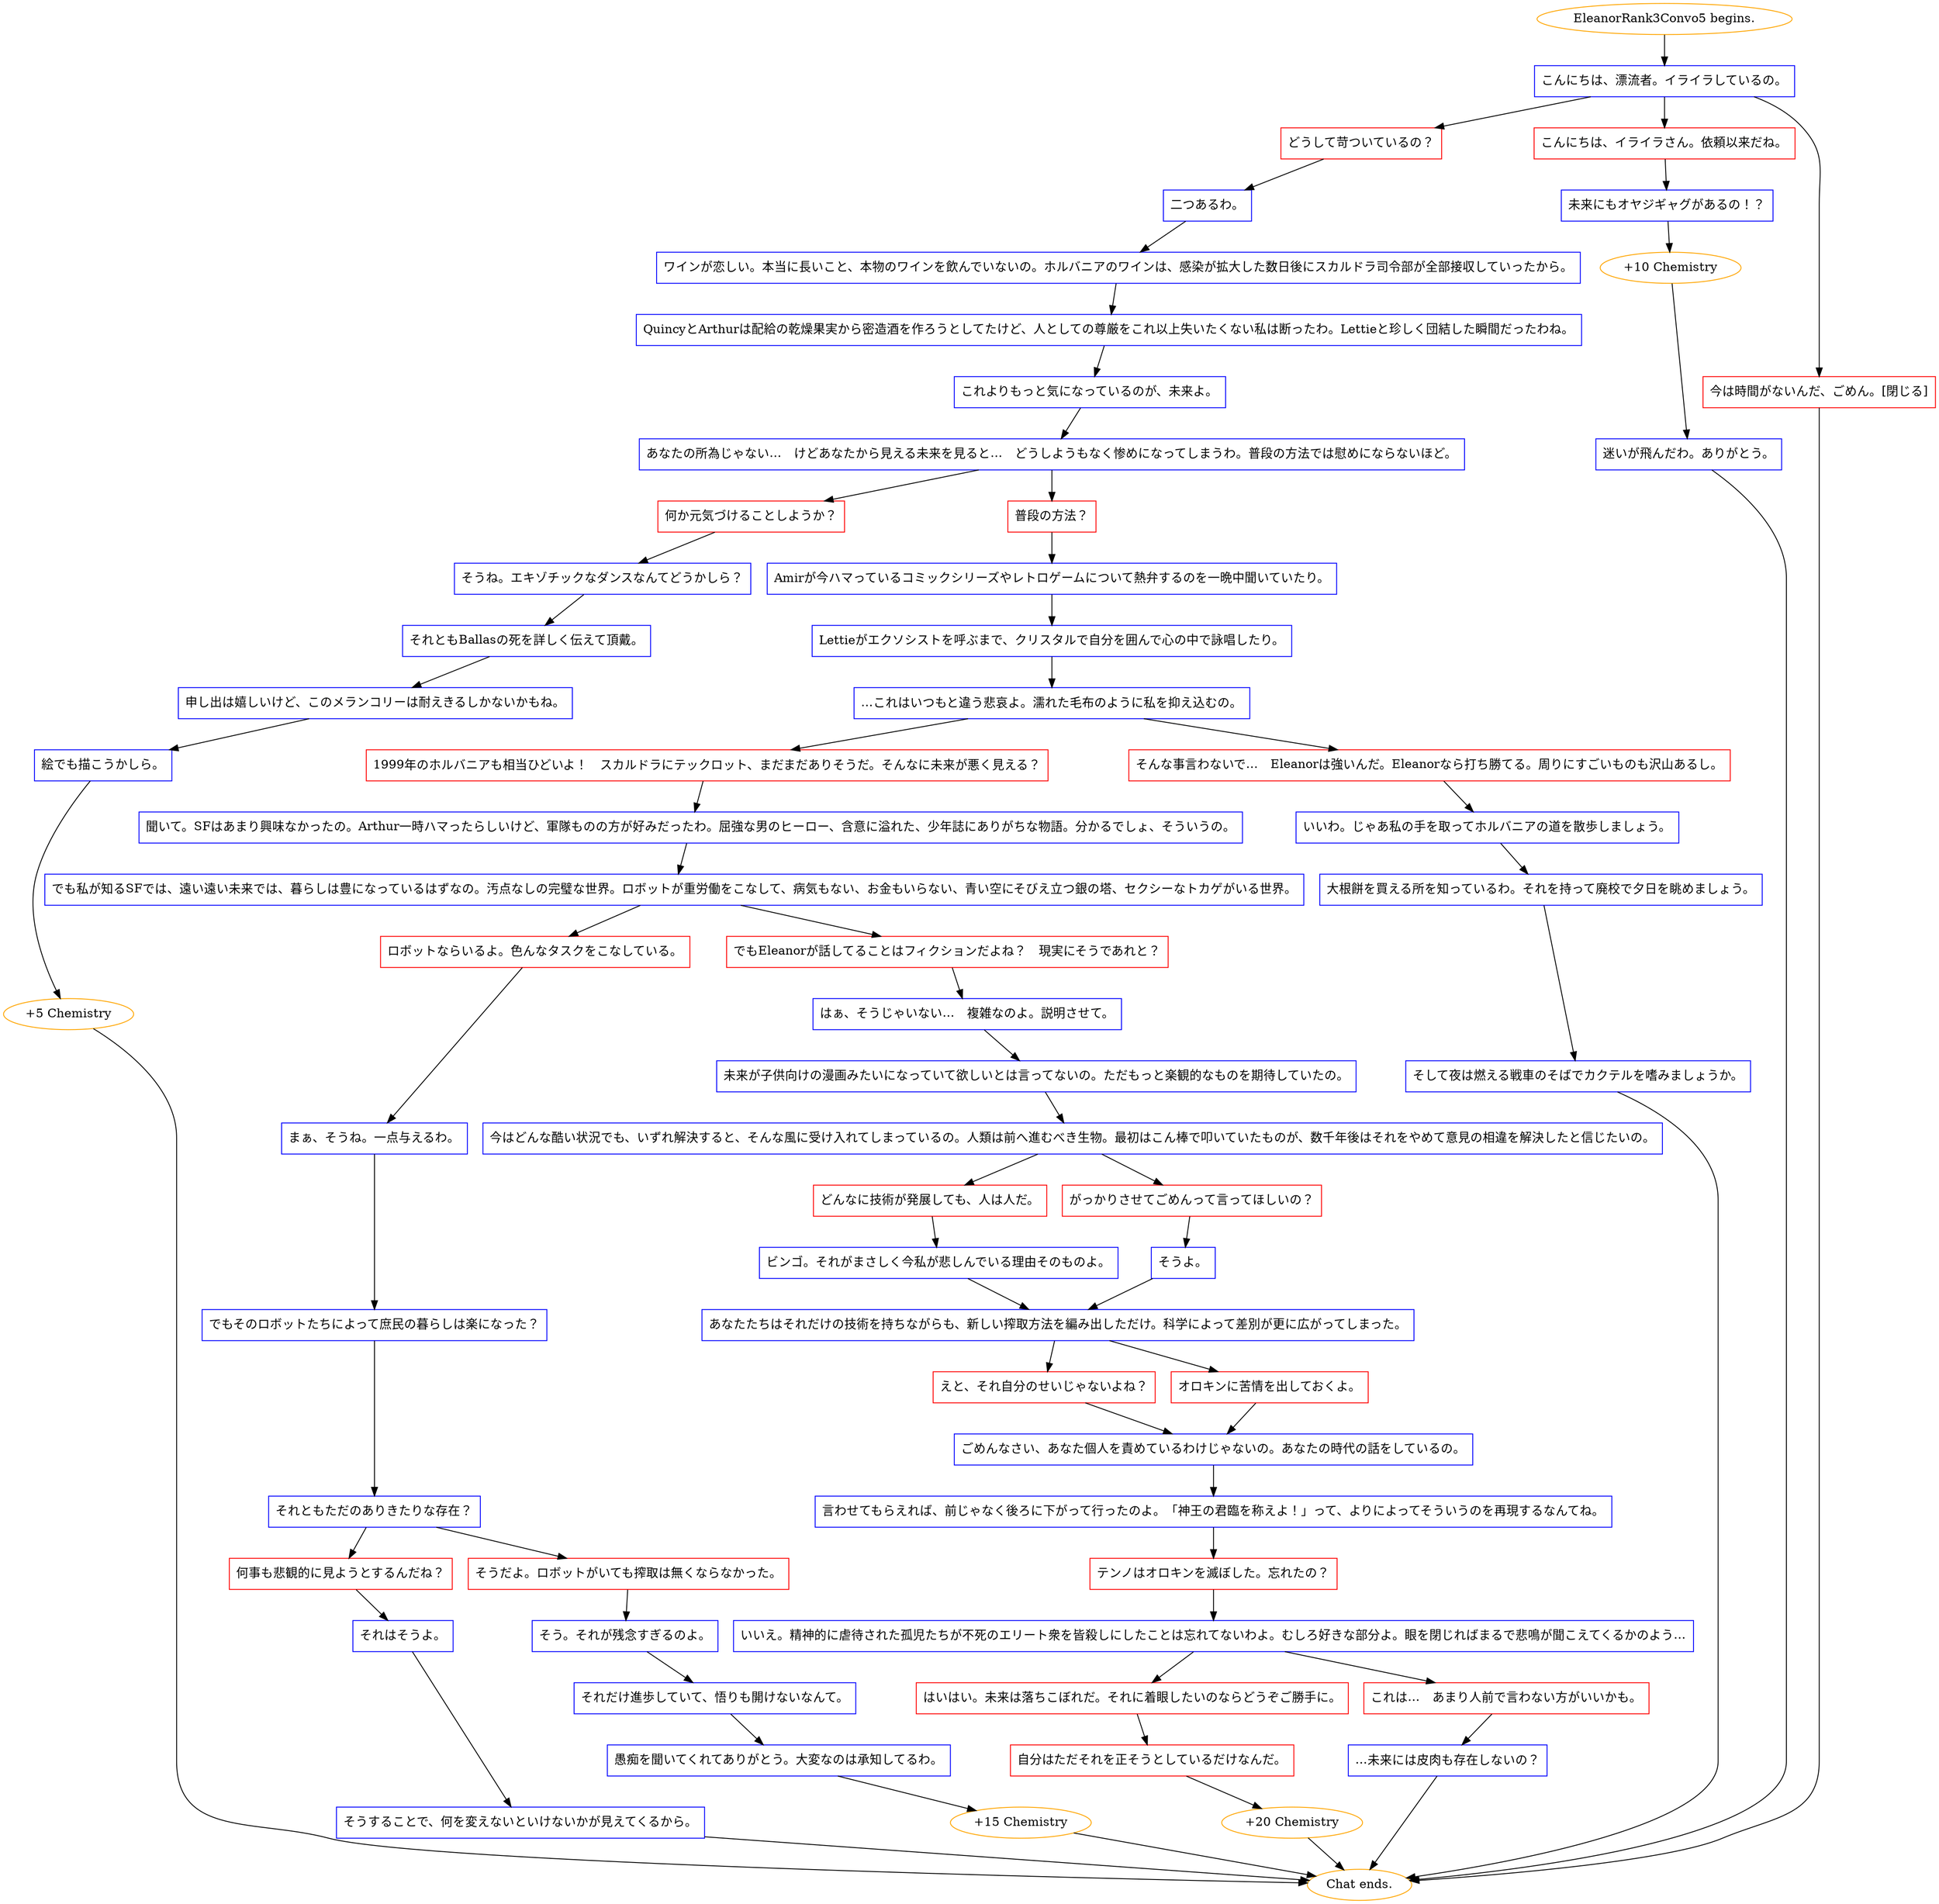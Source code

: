 digraph {
	"EleanorRank3Convo5 begins." [color=orange];
		"EleanorRank3Convo5 begins." -> j2159777958;
	j2159777958 [label="こんにちは、漂流者。イライラしているの。",shape=box,color=blue];
		j2159777958 -> j1258686857;
		j2159777958 -> j3456754604;
		j2159777958 -> j2039192065;
	j1258686857 [label="どうして苛ついているの？",shape=box,color=red];
		j1258686857 -> j2373647730;
	j3456754604 [label="こんにちは、イライラさん。依頼以来だね。",shape=box,color=red];
		j3456754604 -> j998513194;
	j2039192065 [label="今は時間がないんだ、ごめん。[閉じる]",shape=box,color=red];
		j2039192065 -> "Chat ends.";
	j2373647730 [label="二つあるわ。",shape=box,color=blue];
		j2373647730 -> j2057788298;
	j998513194 [label="未来にもオヤジギャグがあるの！？",shape=box,color=blue];
		j998513194 -> j1499325570;
	"Chat ends." [color=orange];
	j2057788298 [label="ワインが恋しい。本当に長いこと、本物のワインを飲んでいないの。ホルバニアのワインは、感染が拡大した数日後にスカルドラ司令部が全部接収していったから。",shape=box,color=blue];
		j2057788298 -> j3633670609;
	j1499325570 [label="+10 Chemistry",color=orange];
		j1499325570 -> j4016138976;
	j3633670609 [label="QuincyとArthurは配給の乾燥果実から密造酒を作ろうとしてたけど、人としての尊厳をこれ以上失いたくない私は断ったわ。Lettieと珍しく団結した瞬間だったわね。",shape=box,color=blue];
		j3633670609 -> j2009324216;
	j4016138976 [label="迷いが飛んだわ。ありがとう。",shape=box,color=blue];
		j4016138976 -> "Chat ends.";
	j2009324216 [label="これよりもっと気になっているのが、未来よ。",shape=box,color=blue];
		j2009324216 -> j1809139949;
	j1809139949 [label="あなたの所為じゃない…　けどあなたから見える未来を見ると…　どうしようもなく惨めになってしまうわ。普段の方法では慰めにならないほど。",shape=box,color=blue];
		j1809139949 -> j1110854269;
		j1809139949 -> j4051020078;
	j1110854269 [label="何か元気づけることしようか？",shape=box,color=red];
		j1110854269 -> j1676501190;
	j4051020078 [label="普段の方法？",shape=box,color=red];
		j4051020078 -> j1143751553;
	j1676501190 [label="そうね。エキゾチックなダンスなんてどうかしら？",shape=box,color=blue];
		j1676501190 -> j1523476685;
	j1143751553 [label="Amirが今ハマっているコミックシリーズやレトロゲームについて熱弁するのを一晩中聞いていたり。",shape=box,color=blue];
		j1143751553 -> j2986557958;
	j1523476685 [label="それともBallasの死を詳しく伝えて頂戴。",shape=box,color=blue];
		j1523476685 -> j2941044808;
	j2986557958 [label="Lettieがエクソシストを呼ぶまで、クリスタルで自分を囲んで心の中で詠唱したり。",shape=box,color=blue];
		j2986557958 -> j436521225;
	j2941044808 [label="申し出は嬉しいけど、このメランコリーは耐えきるしかないかもね。",shape=box,color=blue];
		j2941044808 -> j1097306168;
	j436521225 [label="…これはいつもと違う悲哀よ。濡れた毛布のように私を抑え込むの。",shape=box,color=blue];
		j436521225 -> j2743334178;
		j436521225 -> j3336445193;
	j1097306168 [label="絵でも描こうかしら。",shape=box,color=blue];
		j1097306168 -> j4081414586;
	j2743334178 [label="1999年のホルバニアも相当ひどいよ！　スカルドラにテックロット、まだまだありそうだ。そんなに未来が悪く見える？",shape=box,color=red];
		j2743334178 -> j3550488453;
	j3336445193 [label="そんな事言わないで…　Eleanorは強いんだ。Eleanorなら打ち勝てる。周りにすごいものも沢山あるし。",shape=box,color=red];
		j3336445193 -> j3405619140;
	j4081414586 [label="+5 Chemistry",color=orange];
		j4081414586 -> "Chat ends.";
	j3550488453 [label="聞いて。SFはあまり興味なかったの。Arthur一時ハマったらしいけど、軍隊ものの方が好みだったわ。屈強な男のヒーロー、含意に溢れた、少年誌にありがちな物語。分かるでしょ、そういうの。",shape=box,color=blue];
		j3550488453 -> j3325780338;
	j3405619140 [label="いいわ。じゃあ私の手を取ってホルバニアの道を散歩しましょう。",shape=box,color=blue];
		j3405619140 -> j1327332812;
	j3325780338 [label="でも私が知るSFでは、遠い遠い未来では、暮らしは豊になっているはずなの。汚点なしの完璧な世界。ロボットが重労働をこなして、病気もない、お金もいらない、青い空にそびえ立つ銀の塔、セクシーなトカゲがいる世界。",shape=box,color=blue];
		j3325780338 -> j3456346903;
		j3325780338 -> j3758945189;
	j1327332812 [label="大根餅を買える所を知っているわ。それを持って廃校で夕日を眺めましょう。",shape=box,color=blue];
		j1327332812 -> j632649037;
	j3456346903 [label="ロボットならいるよ。色んなタスクをこなしている。",shape=box,color=red];
		j3456346903 -> j450195116;
	j3758945189 [label="でもEleanorが話してることはフィクションだよね？　現実にそうであれと？",shape=box,color=red];
		j3758945189 -> j2703638232;
	j632649037 [label="そして夜は燃える戦車のそばでカクテルを嗜みましょうか。",shape=box,color=blue];
		j632649037 -> "Chat ends.";
	j450195116 [label="まぁ、そうね。一点与えるわ。",shape=box,color=blue];
		j450195116 -> j3867194830;
	j2703638232 [label="はぁ、そうじゃいない…　複雑なのよ。説明させて。",shape=box,color=blue];
		j2703638232 -> j1220066534;
	j3867194830 [label="でもそのロボットたちによって庶民の暮らしは楽になった？",shape=box,color=blue];
		j3867194830 -> j4257422795;
	j1220066534 [label="未来が子供向けの漫画みたいになっていて欲しいとは言ってないの。ただもっと楽観的なものを期待していたの。",shape=box,color=blue];
		j1220066534 -> j4287877120;
	j4257422795 [label="それともただのありきたりな存在？",shape=box,color=blue];
		j4257422795 -> j3255897397;
		j4257422795 -> j287059915;
	j4287877120 [label="今はどんな酷い状況でも、いずれ解決すると、そんな風に受け入れてしまっているの。人類は前へ進むべき生物。最初はこん棒で叩いていたものが、数千年後はそれをやめて意見の相違を解決したと信じたいの。",shape=box,color=blue];
		j4287877120 -> j1729807184;
		j4287877120 -> j2143220959;
	j3255897397 [label="何事も悲観的に見ようとするんだね？",shape=box,color=red];
		j3255897397 -> j879289262;
	j287059915 [label="そうだよ。ロボットがいても搾取は無くならなかった。",shape=box,color=red];
		j287059915 -> j1750050557;
	j1729807184 [label="どんなに技術が発展しても、人は人だ。",shape=box,color=red];
		j1729807184 -> j570538729;
	j2143220959 [label="がっかりさせてごめんって言ってほしいの？",shape=box,color=red];
		j2143220959 -> j3024207205;
	j879289262 [label="それはそうよ。",shape=box,color=blue];
		j879289262 -> j434835560;
	j1750050557 [label="そう。それが残念すぎるのよ。",shape=box,color=blue];
		j1750050557 -> j2762995699;
	j570538729 [label="ビンゴ。それがまさしく今私が悲しんでいる理由そのものよ。",shape=box,color=blue];
		j570538729 -> j334120147;
	j3024207205 [label="そうよ。",shape=box,color=blue];
		j3024207205 -> j334120147;
	j434835560 [label="そうすることで、何を変えないといけないかが見えてくるから。",shape=box,color=blue];
		j434835560 -> "Chat ends.";
	j2762995699 [label="それだけ進歩していて、悟りも開けないなんて。",shape=box,color=blue];
		j2762995699 -> j2355077242;
	j334120147 [label="あなたたちはそれだけの技術を持ちながらも、新しい搾取方法を編み出しただけ。科学によって差別が更に広がってしまった。",shape=box,color=blue];
		j334120147 -> j4008594946;
		j334120147 -> j863306397;
	j2355077242 [label="愚痴を聞いてくれてありがとう。大変なのは承知してるわ。",shape=box,color=blue];
		j2355077242 -> j374273682;
	j4008594946 [label="えと、それ自分のせいじゃないよね？",shape=box,color=red];
		j4008594946 -> j1189969170;
	j863306397 [label="オロキンに苦情を出しておくよ。",shape=box,color=red];
		j863306397 -> j1189969170;
	j374273682 [label="+15 Chemistry",color=orange];
		j374273682 -> "Chat ends.";
	j1189969170 [label="ごめんなさい、あなた個人を責めているわけじゃないの。あなたの時代の話をしているの。",shape=box,color=blue];
		j1189969170 -> j2080028314;
	j2080028314 [label="言わせてもらえれば、前じゃなく後ろに下がって行ったのよ。「神王の君臨を称えよ！」って、よりによってそういうのを再現するなんてね。",shape=box,color=blue];
		j2080028314 -> j3957636657;
	j3957636657 [label="テンノはオロキンを滅ぼした。忘れたの？",shape=box,color=red];
		j3957636657 -> j1330262614;
	j1330262614 [label="いいえ。精神的に虐待された孤児たちが不死のエリート衆を皆殺しにしたことは忘れてないわよ。むしろ好きな部分よ。眼を閉じればまるで悲鳴が聞こえてくるかのよう…",shape=box,color=blue];
		j1330262614 -> j384272727;
		j1330262614 -> j2863213632;
	j384272727 [label="はいはい。未来は落ちこぼれだ。それに着眼したいのならどうぞご勝手に。",shape=box,color=red];
		j384272727 -> j2534098501;
	j2863213632 [label="これは…　あまり人前で言わない方がいいかも。",shape=box,color=red];
		j2863213632 -> j2997274951;
	j2534098501 [label="自分はただそれを正そうとしているだけなんだ。",shape=box,color=red];
		j2534098501 -> j367054140;
	j2997274951 [label="…未来には皮肉も存在しないの？",shape=box,color=blue];
		j2997274951 -> "Chat ends.";
	j367054140 [label="+20 Chemistry",color=orange];
		j367054140 -> "Chat ends.";
}